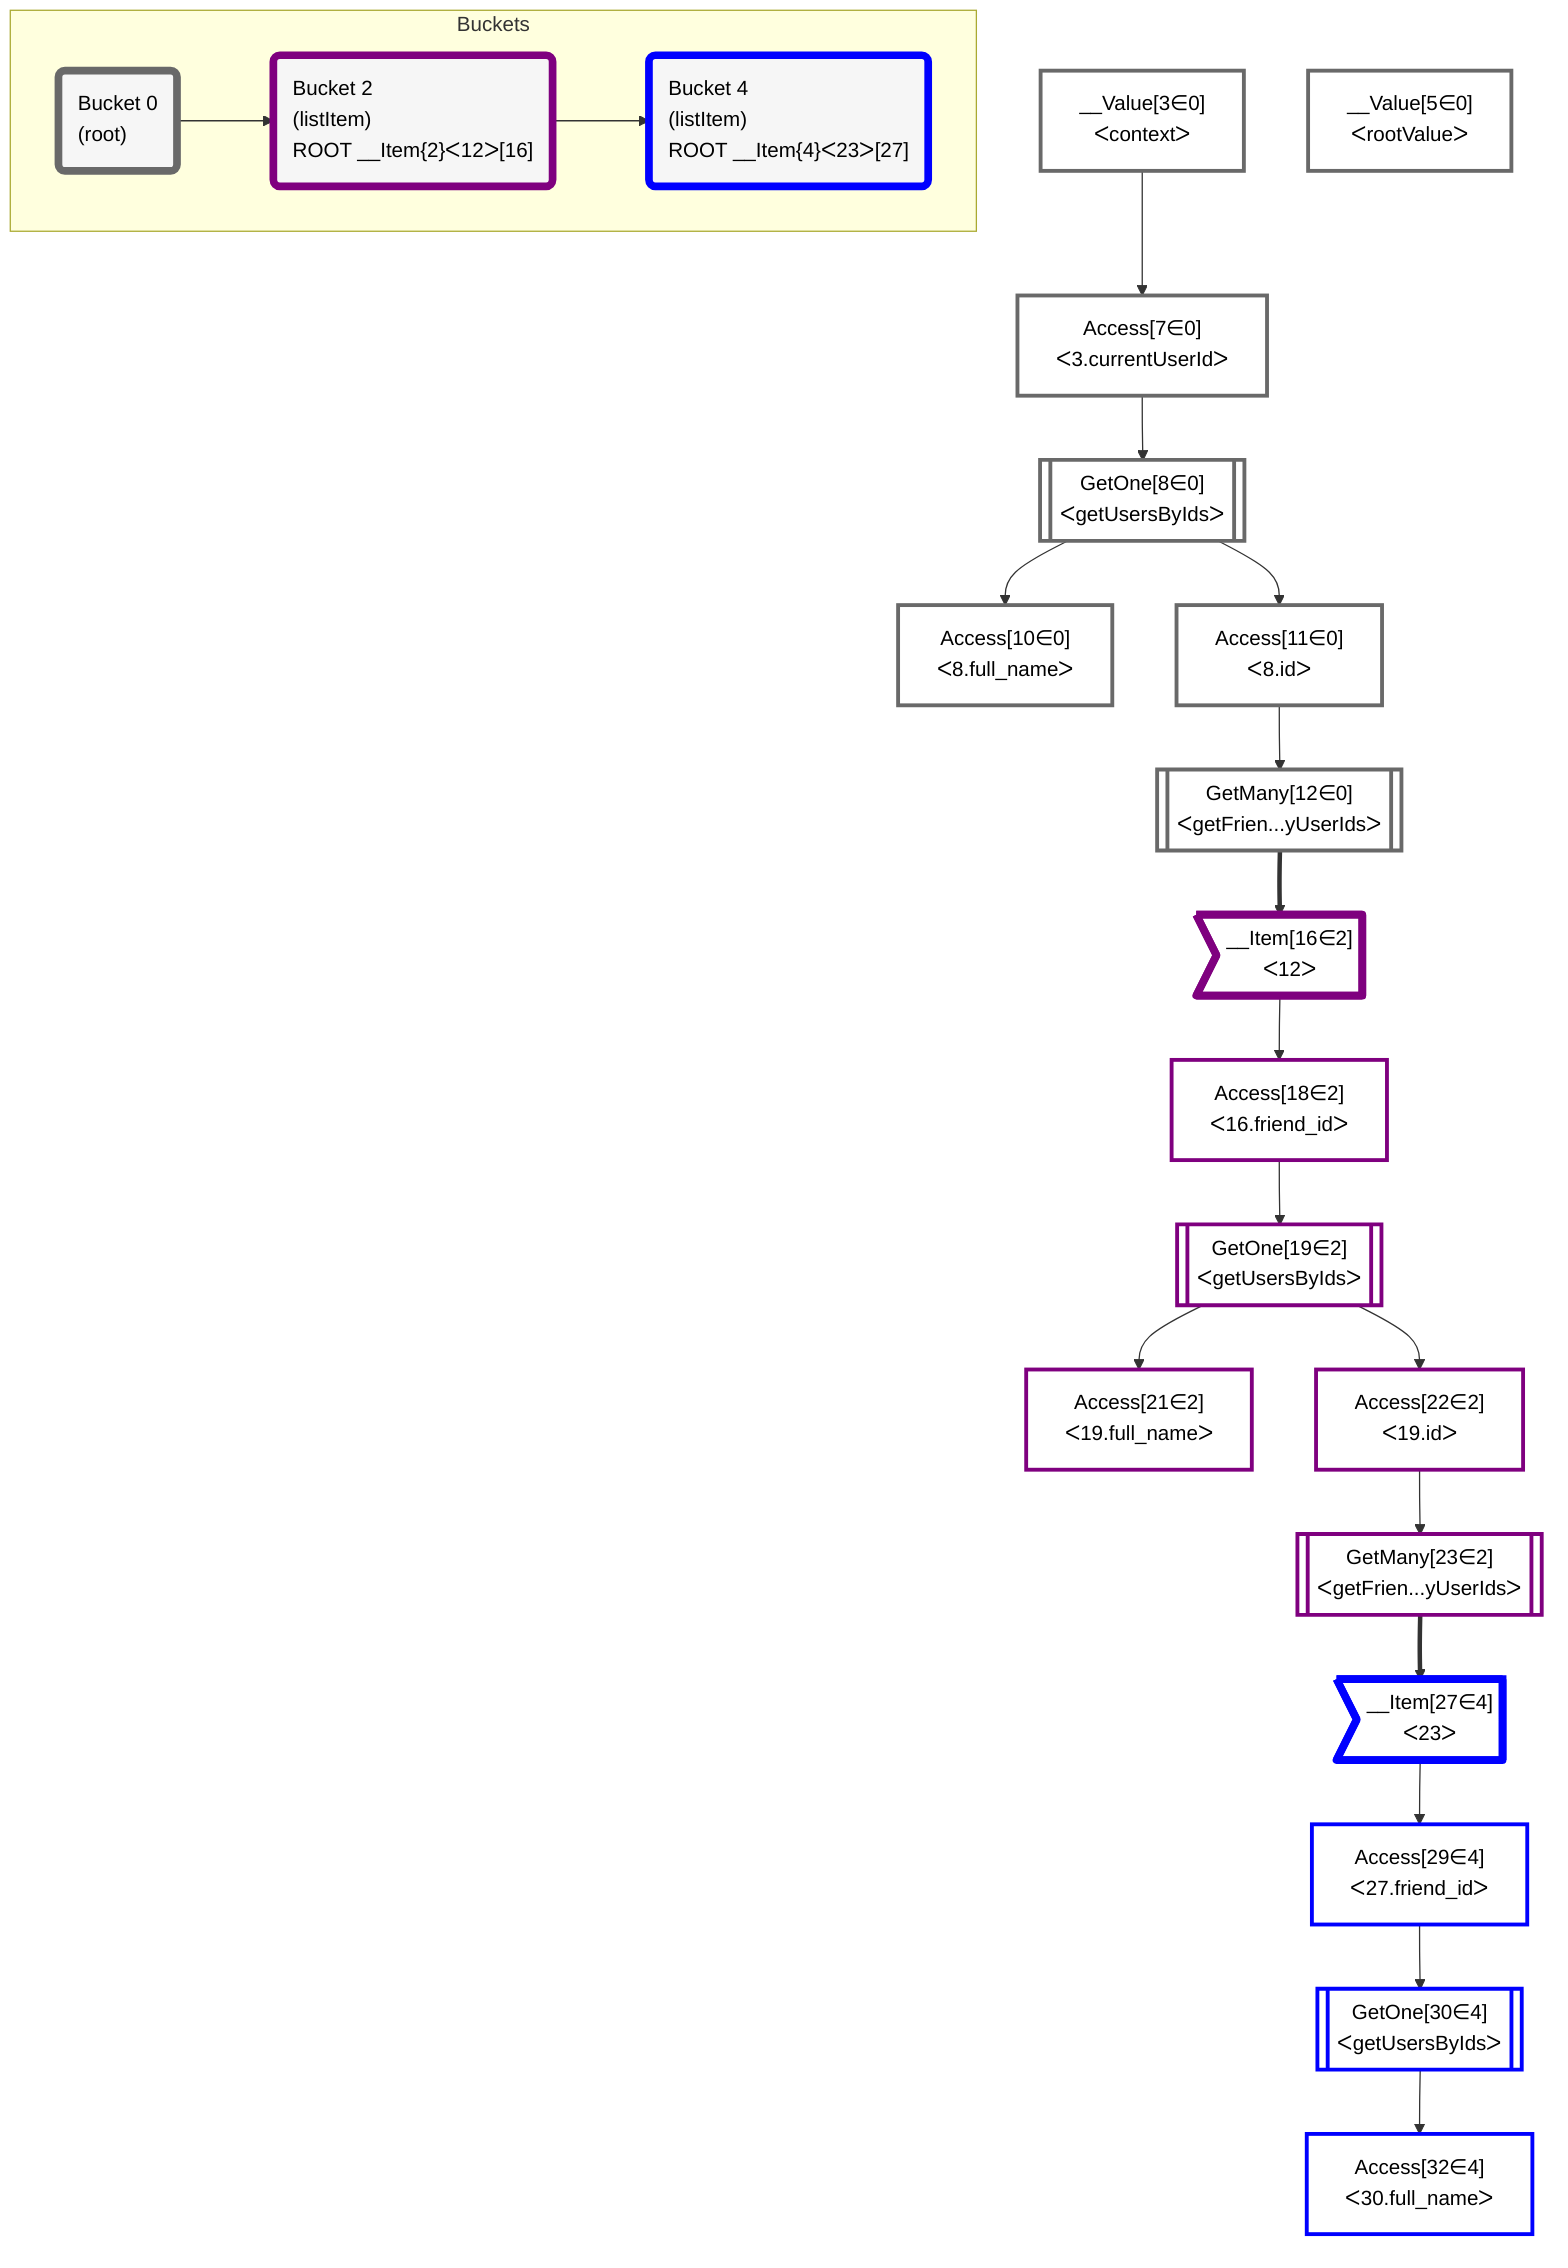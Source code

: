 flowchart TD
    classDef path fill:#eee,stroke:#000,color:#000
    classDef plan fill:#fff,stroke-width:3px,color:#000
    classDef itemplan fill:#fff,stroke-width:6px,color:#000
    classDef sideeffectplan fill:#f00,stroke-width:6px,color:#000
    classDef bucket fill:#f6f6f6,color:#000,stroke-width:6px,text-align:left


    %% define steps
    __Value3["__Value[3∈0]<br />ᐸcontextᐳ"]:::plan
    __Value5["__Value[5∈0]<br />ᐸrootValueᐳ"]:::plan
    Access7["Access[7∈0]<br />ᐸ3.currentUserIdᐳ"]:::plan
    GetOne8[["GetOne[8∈0]<br />ᐸgetUsersByIdsᐳ"]]:::plan
    Access10["Access[10∈0]<br />ᐸ8.full_nameᐳ"]:::plan
    Access11["Access[11∈0]<br />ᐸ8.idᐳ"]:::plan
    GetMany12[["GetMany[12∈0]<br />ᐸgetFrien...yUserIdsᐳ"]]:::plan
    __Item16>"__Item[16∈2]<br />ᐸ12ᐳ"]:::itemplan
    Access18["Access[18∈2]<br />ᐸ16.friend_idᐳ"]:::plan
    GetOne19[["GetOne[19∈2]<br />ᐸgetUsersByIdsᐳ"]]:::plan
    Access21["Access[21∈2]<br />ᐸ19.full_nameᐳ"]:::plan
    Access22["Access[22∈2]<br />ᐸ19.idᐳ"]:::plan
    GetMany23[["GetMany[23∈2]<br />ᐸgetFrien...yUserIdsᐳ"]]:::plan
    __Item27>"__Item[27∈4]<br />ᐸ23ᐳ"]:::itemplan
    Access29["Access[29∈4]<br />ᐸ27.friend_idᐳ"]:::plan
    GetOne30[["GetOne[30∈4]<br />ᐸgetUsersByIdsᐳ"]]:::plan
    Access32["Access[32∈4]<br />ᐸ30.full_nameᐳ"]:::plan

    %% plan dependencies
    __Value3 --> Access7
    Access7 --> GetOne8
    GetOne8 --> Access10
    GetOne8 --> Access11
    Access11 --> GetMany12
    GetMany12 ==> __Item16
    __Item16 --> Access18
    Access18 --> GetOne19
    GetOne19 --> Access21
    GetOne19 --> Access22
    Access22 --> GetMany23
    GetMany23 ==> __Item27
    __Item27 --> Access29
    Access29 --> GetOne30
    GetOne30 --> Access32

    subgraph Buckets
    Bucket0("Bucket 0<br />(root)"):::bucket
    classDef bucket0 stroke:#696969
    class Bucket0,__Value3,__Value5,Access7,GetOne8,Access10,Access11,GetMany12 bucket0
    Bucket2("Bucket 2<br />(listItem)<br />ROOT __Item{2}ᐸ12ᐳ[16]"):::bucket
    classDef bucket2 stroke:#7f007f
    class Bucket2,__Item16,Access18,GetOne19,Access21,Access22,GetMany23 bucket2
    Bucket4("Bucket 4<br />(listItem)<br />ROOT __Item{4}ᐸ23ᐳ[27]"):::bucket
    classDef bucket4 stroke:#0000ff
    class Bucket4,__Item27,Access29,GetOne30,Access32 bucket4
    Bucket0 --> Bucket2
    Bucket2 --> Bucket4
    end